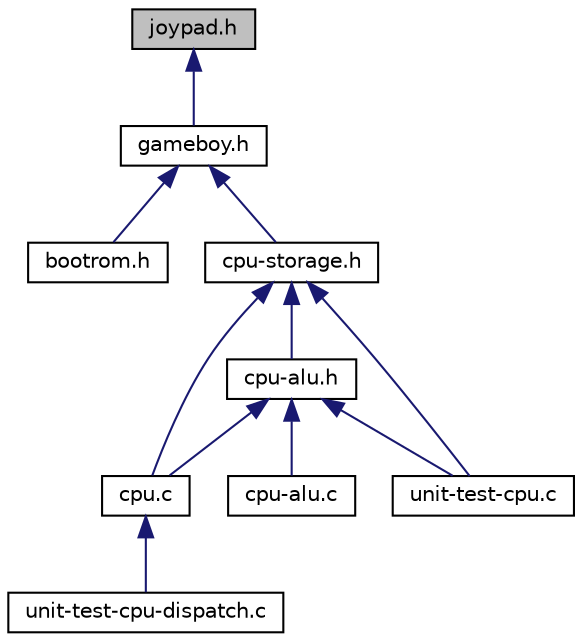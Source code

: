 digraph "joypad.h"
{
  edge [fontname="Helvetica",fontsize="10",labelfontname="Helvetica",labelfontsize="10"];
  node [fontname="Helvetica",fontsize="10",shape=record];
  Node16 [label="joypad.h",height=0.2,width=0.4,color="black", fillcolor="grey75", style="filled", fontcolor="black"];
  Node16 -> Node17 [dir="back",color="midnightblue",fontsize="10",style="solid"];
  Node17 [label="gameboy.h",height=0.2,width=0.4,color="black", fillcolor="white", style="filled",URL="$gameboy_8h.html",tooltip="Gameboy Header for GameBoy Emulator. "];
  Node17 -> Node18 [dir="back",color="midnightblue",fontsize="10",style="solid"];
  Node18 [label="bootrom.h",height=0.2,width=0.4,color="black", fillcolor="white", style="filled",URL="$bootrom_8h.html",tooltip="Game Boy Boot ROM. "];
  Node17 -> Node19 [dir="back",color="midnightblue",fontsize="10",style="solid"];
  Node19 [label="cpu-storage.h",height=0.2,width=0.4,color="black", fillcolor="white", style="filled",URL="$cpu-storage_8h.html",tooltip="CPU model for PPS-GBemul project, storage part. "];
  Node19 -> Node20 [dir="back",color="midnightblue",fontsize="10",style="solid"];
  Node20 [label="cpu-alu.h",height=0.2,width=0.4,color="black", fillcolor="white", style="filled",URL="$cpu-alu_8h.html",tooltip="CPU model for PPS-GBemul project, ALU part. "];
  Node20 -> Node21 [dir="back",color="midnightblue",fontsize="10",style="solid"];
  Node21 [label="cpu-alu.c",height=0.2,width=0.4,color="black", fillcolor="white", style="filled",URL="$cpu-alu_8c.html",tooltip="Game Boy CPU simulation, ALU part asked to students. "];
  Node20 -> Node22 [dir="back",color="midnightblue",fontsize="10",style="solid"];
  Node22 [label="cpu.c",height=0.2,width=0.4,color="black", fillcolor="white", style="filled",URL="$cpu_8c.html",tooltip="Game Boy CPU simulation. "];
  Node22 -> Node23 [dir="back",color="midnightblue",fontsize="10",style="solid"];
  Node23 [label="unit-test-cpu-dispatch.c",height=0.2,width=0.4,color="black", fillcolor="white", style="filled",URL="$unit-test-cpu-dispatch_8c.html",tooltip="Unit test for cpu dispatch function. "];
  Node20 -> Node24 [dir="back",color="midnightblue",fontsize="10",style="solid"];
  Node24 [label="unit-test-cpu.c",height=0.2,width=0.4,color="black", fillcolor="white", style="filled",URL="$unit-test-cpu_8c.html",tooltip="Unit test for cpu and related functions. "];
  Node19 -> Node22 [dir="back",color="midnightblue",fontsize="10",style="solid"];
  Node19 -> Node24 [dir="back",color="midnightblue",fontsize="10",style="solid"];
}
